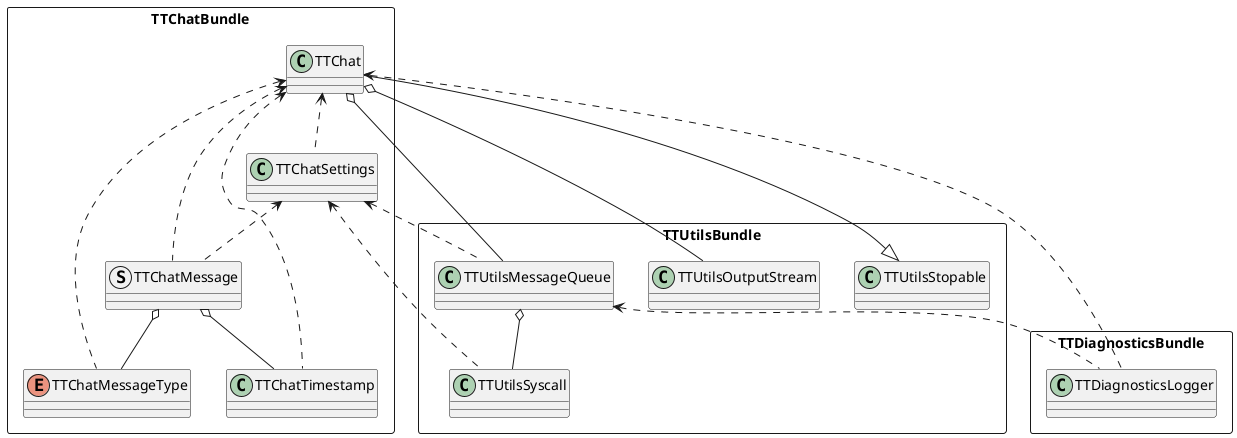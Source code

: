 @startuml

package TTChatBundle <<Rectangle>> {
  class TTChat
  struct TTChatMessage
  class TTChatSettings
  enum TTChatMessageType
  class TTChatTimestamp
}

package TTDiagnosticsBundle <<Rectangle>> {
  class TTDiagnosticsLogger
}

package TTUtilsBundle <<Rectangle>> {
  class TTUtilsOutputStream
  class TTUtilsSyscall
  class TTUtilsMessageQueue
  class TTUtilsStopable
}

TTChat --|> TTUtilsStopable
TTChat o-- TTUtilsOutputStream
TTChat o-- TTUtilsMessageQueue
TTChat <.. TTDiagnosticsLogger
TTChat <.. TTChatSettings
TTChat <.. TTChatMessage
TTChat <.. TTChatMessageType
TTChat <.. TTChatTimestamp
TTChatSettings <.. TTUtilsSyscall
TTChatSettings <.. TTUtilsMessageQueue
TTChatSettings <.. TTChatMessage
TTChatMessage o-- TTChatMessageType
TTChatMessage o-- TTChatTimestamp
TTUtilsMessageQueue o-- TTUtilsSyscall
TTUtilsMessageQueue <.. TTDiagnosticsLogger

@enduml
